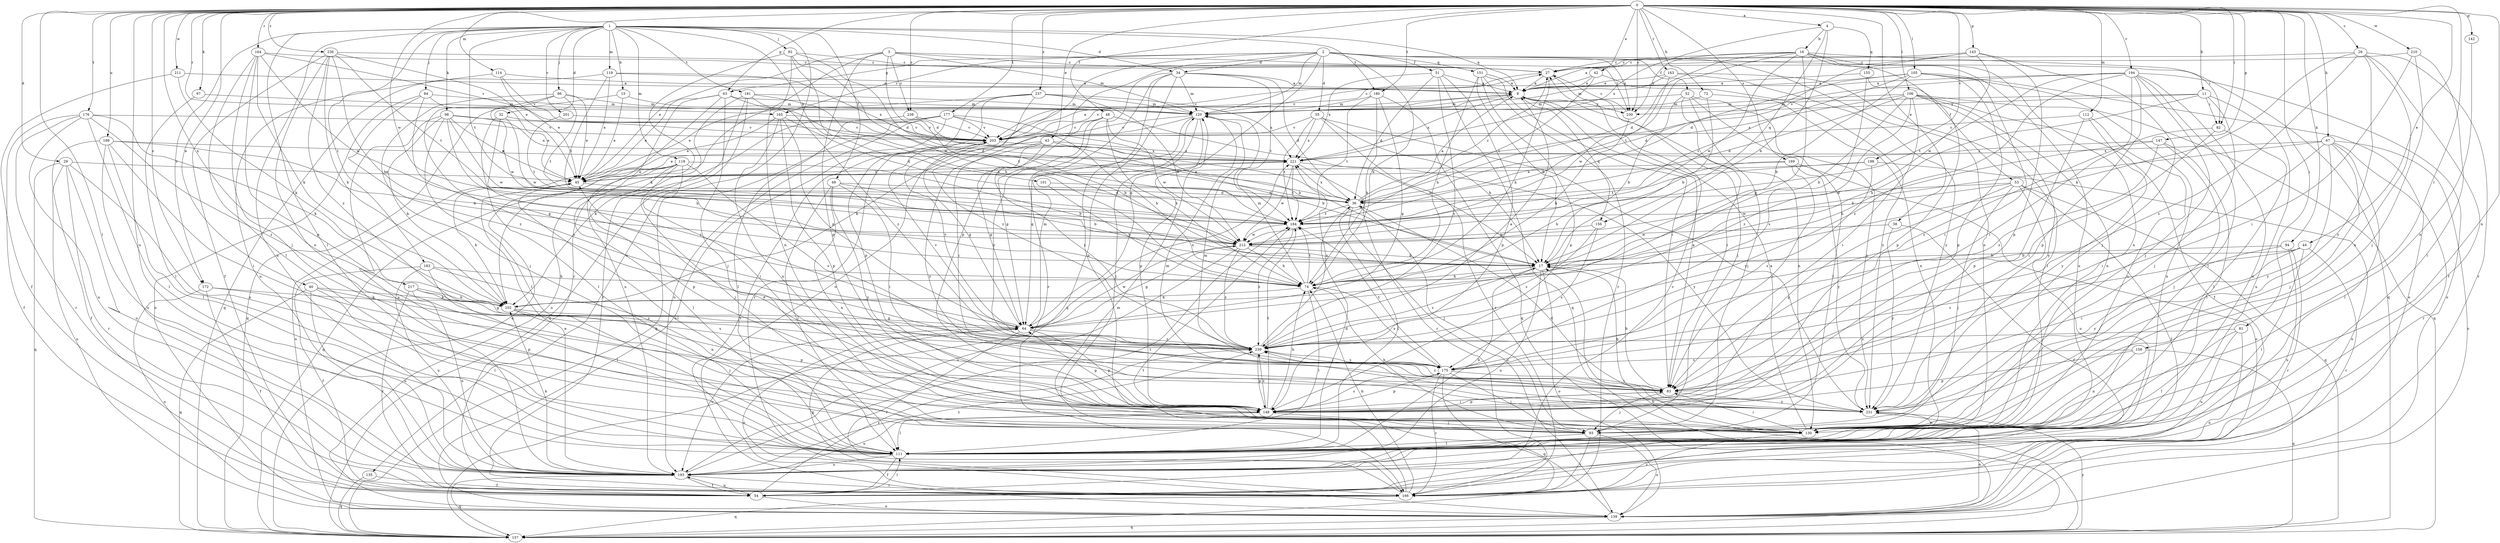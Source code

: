 strict digraph  {
0;
1;
2;
3;
4;
8;
11;
15;
16;
17;
26;
27;
29;
32;
34;
35;
36;
38;
40;
42;
43;
44;
45;
48;
49;
51;
52;
53;
54;
63;
64;
67;
72;
74;
81;
82;
83;
84;
86;
92;
93;
94;
97;
98;
101;
102;
105;
106;
111;
112;
114;
118;
119;
120;
130;
135;
139;
142;
143;
147;
148;
151;
155;
156;
157;
158;
163;
164;
165;
166;
169;
172;
175;
176;
177;
180;
181;
183;
184;
188;
193;
194;
198;
201;
203;
210;
211;
212;
217;
221;
230;
231;
236;
237;
238;
239;
0 -> 4  [label=a];
0 -> 11  [label=b];
0 -> 26  [label=c];
0 -> 29  [label=d];
0 -> 38  [label=e];
0 -> 40  [label=e];
0 -> 42  [label=e];
0 -> 43  [label=e];
0 -> 44  [label=e];
0 -> 48  [label=f];
0 -> 63  [label=g];
0 -> 67  [label=h];
0 -> 72  [label=h];
0 -> 81  [label=i];
0 -> 82  [label=i];
0 -> 94  [label=k];
0 -> 97  [label=k];
0 -> 105  [label=l];
0 -> 106  [label=l];
0 -> 111  [label=l];
0 -> 112  [label=m];
0 -> 114  [label=m];
0 -> 130  [label=n];
0 -> 142  [label=p];
0 -> 143  [label=p];
0 -> 147  [label=p];
0 -> 158  [label=r];
0 -> 163  [label=r];
0 -> 164  [label=r];
0 -> 165  [label=r];
0 -> 169  [label=s];
0 -> 172  [label=s];
0 -> 176  [label=t];
0 -> 177  [label=t];
0 -> 180  [label=t];
0 -> 188  [label=u];
0 -> 193  [label=u];
0 -> 194  [label=v];
0 -> 198  [label=v];
0 -> 210  [label=w];
0 -> 211  [label=w];
0 -> 212  [label=w];
0 -> 217  [label=x];
0 -> 230  [label=y];
0 -> 236  [label=z];
0 -> 237  [label=z];
0 -> 238  [label=z];
1 -> 8  [label=a];
1 -> 15  [label=b];
1 -> 32  [label=d];
1 -> 34  [label=d];
1 -> 49  [label=f];
1 -> 84  [label=j];
1 -> 86  [label=j];
1 -> 92  [label=j];
1 -> 98  [label=k];
1 -> 101  [label=k];
1 -> 111  [label=l];
1 -> 118  [label=m];
1 -> 119  [label=m];
1 -> 135  [label=o];
1 -> 172  [label=s];
1 -> 180  [label=t];
1 -> 181  [label=t];
1 -> 183  [label=t];
1 -> 184  [label=t];
1 -> 193  [label=u];
1 -> 201  [label=v];
2 -> 34  [label=d];
2 -> 35  [label=d];
2 -> 51  [label=f];
2 -> 52  [label=f];
2 -> 63  [label=g];
2 -> 64  [label=g];
2 -> 74  [label=h];
2 -> 82  [label=i];
2 -> 120  [label=m];
2 -> 130  [label=n];
2 -> 139  [label=o];
2 -> 148  [label=p];
2 -> 151  [label=q];
2 -> 165  [label=r];
2 -> 230  [label=y];
3 -> 27  [label=c];
3 -> 36  [label=d];
3 -> 45  [label=e];
3 -> 102  [label=k];
3 -> 120  [label=m];
3 -> 148  [label=p];
3 -> 230  [label=y];
3 -> 238  [label=z];
4 -> 16  [label=b];
4 -> 17  [label=b];
4 -> 155  [label=q];
4 -> 156  [label=q];
4 -> 221  [label=x];
8 -> 120  [label=m];
8 -> 130  [label=n];
8 -> 156  [label=q];
8 -> 203  [label=v];
8 -> 221  [label=x];
8 -> 230  [label=y];
11 -> 74  [label=h];
11 -> 82  [label=i];
11 -> 93  [label=j];
11 -> 120  [label=m];
11 -> 193  [label=u];
11 -> 230  [label=y];
15 -> 45  [label=e];
15 -> 120  [label=m];
15 -> 157  [label=q];
16 -> 27  [label=c];
16 -> 36  [label=d];
16 -> 53  [label=f];
16 -> 64  [label=g];
16 -> 130  [label=n];
16 -> 157  [label=q];
16 -> 184  [label=t];
16 -> 193  [label=u];
16 -> 212  [label=w];
16 -> 230  [label=y];
17 -> 74  [label=h];
17 -> 139  [label=o];
17 -> 193  [label=u];
17 -> 239  [label=z];
26 -> 27  [label=c];
26 -> 54  [label=f];
26 -> 102  [label=k];
26 -> 130  [label=n];
26 -> 166  [label=r];
26 -> 175  [label=s];
26 -> 231  [label=y];
27 -> 8  [label=a];
27 -> 74  [label=h];
27 -> 93  [label=j];
27 -> 203  [label=v];
29 -> 45  [label=e];
29 -> 130  [label=n];
29 -> 139  [label=o];
29 -> 157  [label=q];
29 -> 166  [label=r];
29 -> 193  [label=u];
32 -> 111  [label=l];
32 -> 203  [label=v];
32 -> 212  [label=w];
32 -> 239  [label=z];
34 -> 8  [label=a];
34 -> 36  [label=d];
34 -> 120  [label=m];
34 -> 130  [label=n];
34 -> 157  [label=q];
34 -> 166  [label=r];
34 -> 184  [label=t];
34 -> 231  [label=y];
35 -> 17  [label=b];
35 -> 166  [label=r];
35 -> 184  [label=t];
35 -> 203  [label=v];
35 -> 221  [label=x];
35 -> 231  [label=y];
36 -> 8  [label=a];
36 -> 27  [label=c];
36 -> 93  [label=j];
36 -> 111  [label=l];
36 -> 139  [label=o];
36 -> 184  [label=t];
36 -> 221  [label=x];
38 -> 54  [label=f];
38 -> 212  [label=w];
38 -> 231  [label=y];
40 -> 102  [label=k];
40 -> 111  [label=l];
40 -> 157  [label=q];
40 -> 175  [label=s];
40 -> 193  [label=u];
42 -> 8  [label=a];
42 -> 184  [label=t];
42 -> 203  [label=v];
42 -> 231  [label=y];
43 -> 17  [label=b];
43 -> 45  [label=e];
43 -> 64  [label=g];
43 -> 221  [label=x];
43 -> 231  [label=y];
43 -> 239  [label=z];
44 -> 17  [label=b];
44 -> 83  [label=i];
44 -> 111  [label=l];
44 -> 166  [label=r];
44 -> 175  [label=s];
45 -> 36  [label=d];
45 -> 102  [label=k];
45 -> 111  [label=l];
45 -> 221  [label=x];
48 -> 17  [label=b];
48 -> 64  [label=g];
48 -> 74  [label=h];
48 -> 83  [label=i];
48 -> 203  [label=v];
48 -> 212  [label=w];
49 -> 17  [label=b];
49 -> 36  [label=d];
49 -> 83  [label=i];
49 -> 111  [label=l];
49 -> 130  [label=n];
49 -> 231  [label=y];
51 -> 8  [label=a];
51 -> 36  [label=d];
51 -> 148  [label=p];
51 -> 157  [label=q];
51 -> 221  [label=x];
51 -> 239  [label=z];
52 -> 17  [label=b];
52 -> 83  [label=i];
52 -> 93  [label=j];
52 -> 111  [label=l];
52 -> 120  [label=m];
52 -> 231  [label=y];
53 -> 36  [label=d];
53 -> 54  [label=f];
53 -> 93  [label=j];
53 -> 148  [label=p];
53 -> 157  [label=q];
53 -> 193  [label=u];
53 -> 212  [label=w];
54 -> 27  [label=c];
54 -> 111  [label=l];
54 -> 139  [label=o];
54 -> 193  [label=u];
54 -> 239  [label=z];
63 -> 45  [label=e];
63 -> 93  [label=j];
63 -> 120  [label=m];
63 -> 157  [label=q];
63 -> 184  [label=t];
63 -> 193  [label=u];
64 -> 120  [label=m];
64 -> 139  [label=o];
64 -> 148  [label=p];
64 -> 166  [label=r];
64 -> 193  [label=u];
64 -> 203  [label=v];
64 -> 212  [label=w];
64 -> 221  [label=x];
64 -> 239  [label=z];
67 -> 17  [label=b];
67 -> 83  [label=i];
67 -> 93  [label=j];
67 -> 111  [label=l];
67 -> 139  [label=o];
67 -> 166  [label=r];
67 -> 221  [label=x];
67 -> 231  [label=y];
72 -> 17  [label=b];
72 -> 120  [label=m];
72 -> 130  [label=n];
74 -> 102  [label=k];
74 -> 111  [label=l];
74 -> 120  [label=m];
74 -> 175  [label=s];
74 -> 184  [label=t];
81 -> 111  [label=l];
81 -> 139  [label=o];
81 -> 193  [label=u];
81 -> 239  [label=z];
82 -> 83  [label=i];
82 -> 111  [label=l];
82 -> 239  [label=z];
83 -> 8  [label=a];
83 -> 17  [label=b];
83 -> 93  [label=j];
83 -> 120  [label=m];
83 -> 148  [label=p];
83 -> 231  [label=y];
83 -> 239  [label=z];
84 -> 45  [label=e];
84 -> 64  [label=g];
84 -> 120  [label=m];
84 -> 139  [label=o];
84 -> 239  [label=z];
86 -> 45  [label=e];
86 -> 93  [label=j];
86 -> 120  [label=m];
86 -> 175  [label=s];
86 -> 184  [label=t];
86 -> 212  [label=w];
92 -> 27  [label=c];
92 -> 36  [label=d];
92 -> 74  [label=h];
92 -> 130  [label=n];
92 -> 166  [label=r];
92 -> 212  [label=w];
93 -> 74  [label=h];
93 -> 111  [label=l];
93 -> 139  [label=o];
93 -> 166  [label=r];
94 -> 17  [label=b];
94 -> 166  [label=r];
94 -> 193  [label=u];
94 -> 231  [label=y];
97 -> 111  [label=l];
97 -> 120  [label=m];
98 -> 45  [label=e];
98 -> 74  [label=h];
98 -> 102  [label=k];
98 -> 111  [label=l];
98 -> 193  [label=u];
98 -> 203  [label=v];
98 -> 212  [label=w];
98 -> 221  [label=x];
101 -> 36  [label=d];
101 -> 74  [label=h];
102 -> 64  [label=g];
102 -> 93  [label=j];
102 -> 148  [label=p];
105 -> 8  [label=a];
105 -> 17  [label=b];
105 -> 36  [label=d];
105 -> 83  [label=i];
105 -> 139  [label=o];
105 -> 148  [label=p];
105 -> 184  [label=t];
105 -> 193  [label=u];
106 -> 17  [label=b];
106 -> 36  [label=d];
106 -> 54  [label=f];
106 -> 83  [label=i];
106 -> 120  [label=m];
106 -> 130  [label=n];
106 -> 157  [label=q];
106 -> 221  [label=x];
106 -> 231  [label=y];
106 -> 239  [label=z];
111 -> 17  [label=b];
111 -> 36  [label=d];
111 -> 54  [label=f];
111 -> 193  [label=u];
112 -> 130  [label=n];
112 -> 148  [label=p];
112 -> 203  [label=v];
112 -> 231  [label=y];
114 -> 8  [label=a];
114 -> 45  [label=e];
114 -> 193  [label=u];
114 -> 203  [label=v];
118 -> 17  [label=b];
118 -> 45  [label=e];
118 -> 83  [label=i];
118 -> 93  [label=j];
118 -> 111  [label=l];
118 -> 139  [label=o];
118 -> 148  [label=p];
118 -> 157  [label=q];
118 -> 175  [label=s];
119 -> 8  [label=a];
119 -> 45  [label=e];
119 -> 157  [label=q];
119 -> 184  [label=t];
119 -> 221  [label=x];
120 -> 27  [label=c];
120 -> 64  [label=g];
120 -> 93  [label=j];
120 -> 102  [label=k];
120 -> 148  [label=p];
120 -> 203  [label=v];
130 -> 8  [label=a];
130 -> 36  [label=d];
130 -> 83  [label=i];
130 -> 166  [label=r];
135 -> 54  [label=f];
135 -> 157  [label=q];
139 -> 157  [label=q];
139 -> 184  [label=t];
142 -> 130  [label=n];
143 -> 8  [label=a];
143 -> 27  [label=c];
143 -> 36  [label=d];
143 -> 93  [label=j];
143 -> 148  [label=p];
143 -> 212  [label=w];
147 -> 74  [label=h];
147 -> 93  [label=j];
147 -> 111  [label=l];
147 -> 221  [label=x];
147 -> 239  [label=z];
148 -> 45  [label=e];
148 -> 64  [label=g];
148 -> 74  [label=h];
148 -> 83  [label=i];
148 -> 93  [label=j];
148 -> 111  [label=l];
148 -> 175  [label=s];
148 -> 184  [label=t];
148 -> 193  [label=u];
148 -> 239  [label=z];
151 -> 8  [label=a];
151 -> 17  [label=b];
151 -> 74  [label=h];
151 -> 83  [label=i];
151 -> 148  [label=p];
151 -> 166  [label=r];
155 -> 8  [label=a];
155 -> 148  [label=p];
155 -> 175  [label=s];
156 -> 175  [label=s];
156 -> 212  [label=w];
156 -> 239  [label=z];
157 -> 17  [label=b];
157 -> 231  [label=y];
158 -> 130  [label=n];
158 -> 148  [label=p];
158 -> 157  [label=q];
158 -> 175  [label=s];
163 -> 8  [label=a];
163 -> 111  [label=l];
163 -> 120  [label=m];
163 -> 212  [label=w];
163 -> 231  [label=y];
164 -> 27  [label=c];
164 -> 93  [label=j];
164 -> 102  [label=k];
164 -> 111  [label=l];
164 -> 148  [label=p];
164 -> 203  [label=v];
164 -> 212  [label=w];
165 -> 36  [label=d];
165 -> 45  [label=e];
165 -> 64  [label=g];
165 -> 130  [label=n];
165 -> 148  [label=p];
165 -> 203  [label=v];
166 -> 64  [label=g];
166 -> 74  [label=h];
166 -> 120  [label=m];
166 -> 157  [label=q];
169 -> 45  [label=e];
169 -> 74  [label=h];
169 -> 83  [label=i];
169 -> 139  [label=o];
169 -> 231  [label=y];
172 -> 54  [label=f];
172 -> 102  [label=k];
172 -> 139  [label=o];
172 -> 148  [label=p];
175 -> 83  [label=i];
175 -> 93  [label=j];
175 -> 148  [label=p];
175 -> 157  [label=q];
175 -> 166  [label=r];
175 -> 184  [label=t];
175 -> 239  [label=z];
176 -> 54  [label=f];
176 -> 102  [label=k];
176 -> 111  [label=l];
176 -> 166  [label=r];
176 -> 193  [label=u];
176 -> 203  [label=v];
176 -> 239  [label=z];
177 -> 17  [label=b];
177 -> 74  [label=h];
177 -> 102  [label=k];
177 -> 139  [label=o];
177 -> 157  [label=q];
177 -> 193  [label=u];
177 -> 203  [label=v];
180 -> 64  [label=g];
180 -> 74  [label=h];
180 -> 120  [label=m];
180 -> 157  [label=q];
180 -> 184  [label=t];
181 -> 36  [label=d];
181 -> 120  [label=m];
181 -> 139  [label=o];
181 -> 157  [label=q];
181 -> 166  [label=r];
181 -> 239  [label=z];
183 -> 54  [label=f];
183 -> 74  [label=h];
183 -> 111  [label=l];
183 -> 130  [label=n];
183 -> 193  [label=u];
184 -> 212  [label=w];
184 -> 239  [label=z];
188 -> 17  [label=b];
188 -> 54  [label=f];
188 -> 83  [label=i];
188 -> 111  [label=l];
188 -> 193  [label=u];
188 -> 221  [label=x];
193 -> 45  [label=e];
193 -> 54  [label=f];
193 -> 102  [label=k];
193 -> 157  [label=q];
193 -> 166  [label=r];
193 -> 184  [label=t];
193 -> 239  [label=z];
194 -> 8  [label=a];
194 -> 83  [label=i];
194 -> 93  [label=j];
194 -> 111  [label=l];
194 -> 139  [label=o];
194 -> 148  [label=p];
194 -> 184  [label=t];
194 -> 193  [label=u];
194 -> 203  [label=v];
194 -> 239  [label=z];
198 -> 45  [label=e];
198 -> 139  [label=o];
198 -> 175  [label=s];
198 -> 184  [label=t];
201 -> 184  [label=t];
201 -> 203  [label=v];
203 -> 8  [label=a];
203 -> 64  [label=g];
203 -> 166  [label=r];
203 -> 221  [label=x];
210 -> 27  [label=c];
210 -> 83  [label=i];
210 -> 93  [label=j];
210 -> 111  [label=l];
211 -> 8  [label=a];
211 -> 54  [label=f];
211 -> 102  [label=k];
212 -> 17  [label=b];
212 -> 64  [label=g];
212 -> 74  [label=h];
212 -> 193  [label=u];
212 -> 239  [label=z];
217 -> 64  [label=g];
217 -> 102  [label=k];
217 -> 166  [label=r];
217 -> 193  [label=u];
217 -> 239  [label=z];
221 -> 45  [label=e];
221 -> 166  [label=r];
221 -> 184  [label=t];
221 -> 212  [label=w];
221 -> 231  [label=y];
230 -> 27  [label=c];
230 -> 74  [label=h];
231 -> 17  [label=b];
231 -> 120  [label=m];
231 -> 130  [label=n];
231 -> 139  [label=o];
236 -> 27  [label=c];
236 -> 45  [label=e];
236 -> 54  [label=f];
236 -> 74  [label=h];
236 -> 102  [label=k];
236 -> 130  [label=n];
236 -> 184  [label=t];
236 -> 239  [label=z];
237 -> 45  [label=e];
237 -> 120  [label=m];
237 -> 148  [label=p];
237 -> 166  [label=r];
237 -> 212  [label=w];
237 -> 221  [label=x];
237 -> 239  [label=z];
238 -> 17  [label=b];
238 -> 111  [label=l];
238 -> 203  [label=v];
239 -> 8  [label=a];
239 -> 148  [label=p];
239 -> 175  [label=s];
239 -> 203  [label=v];
239 -> 221  [label=x];
}
